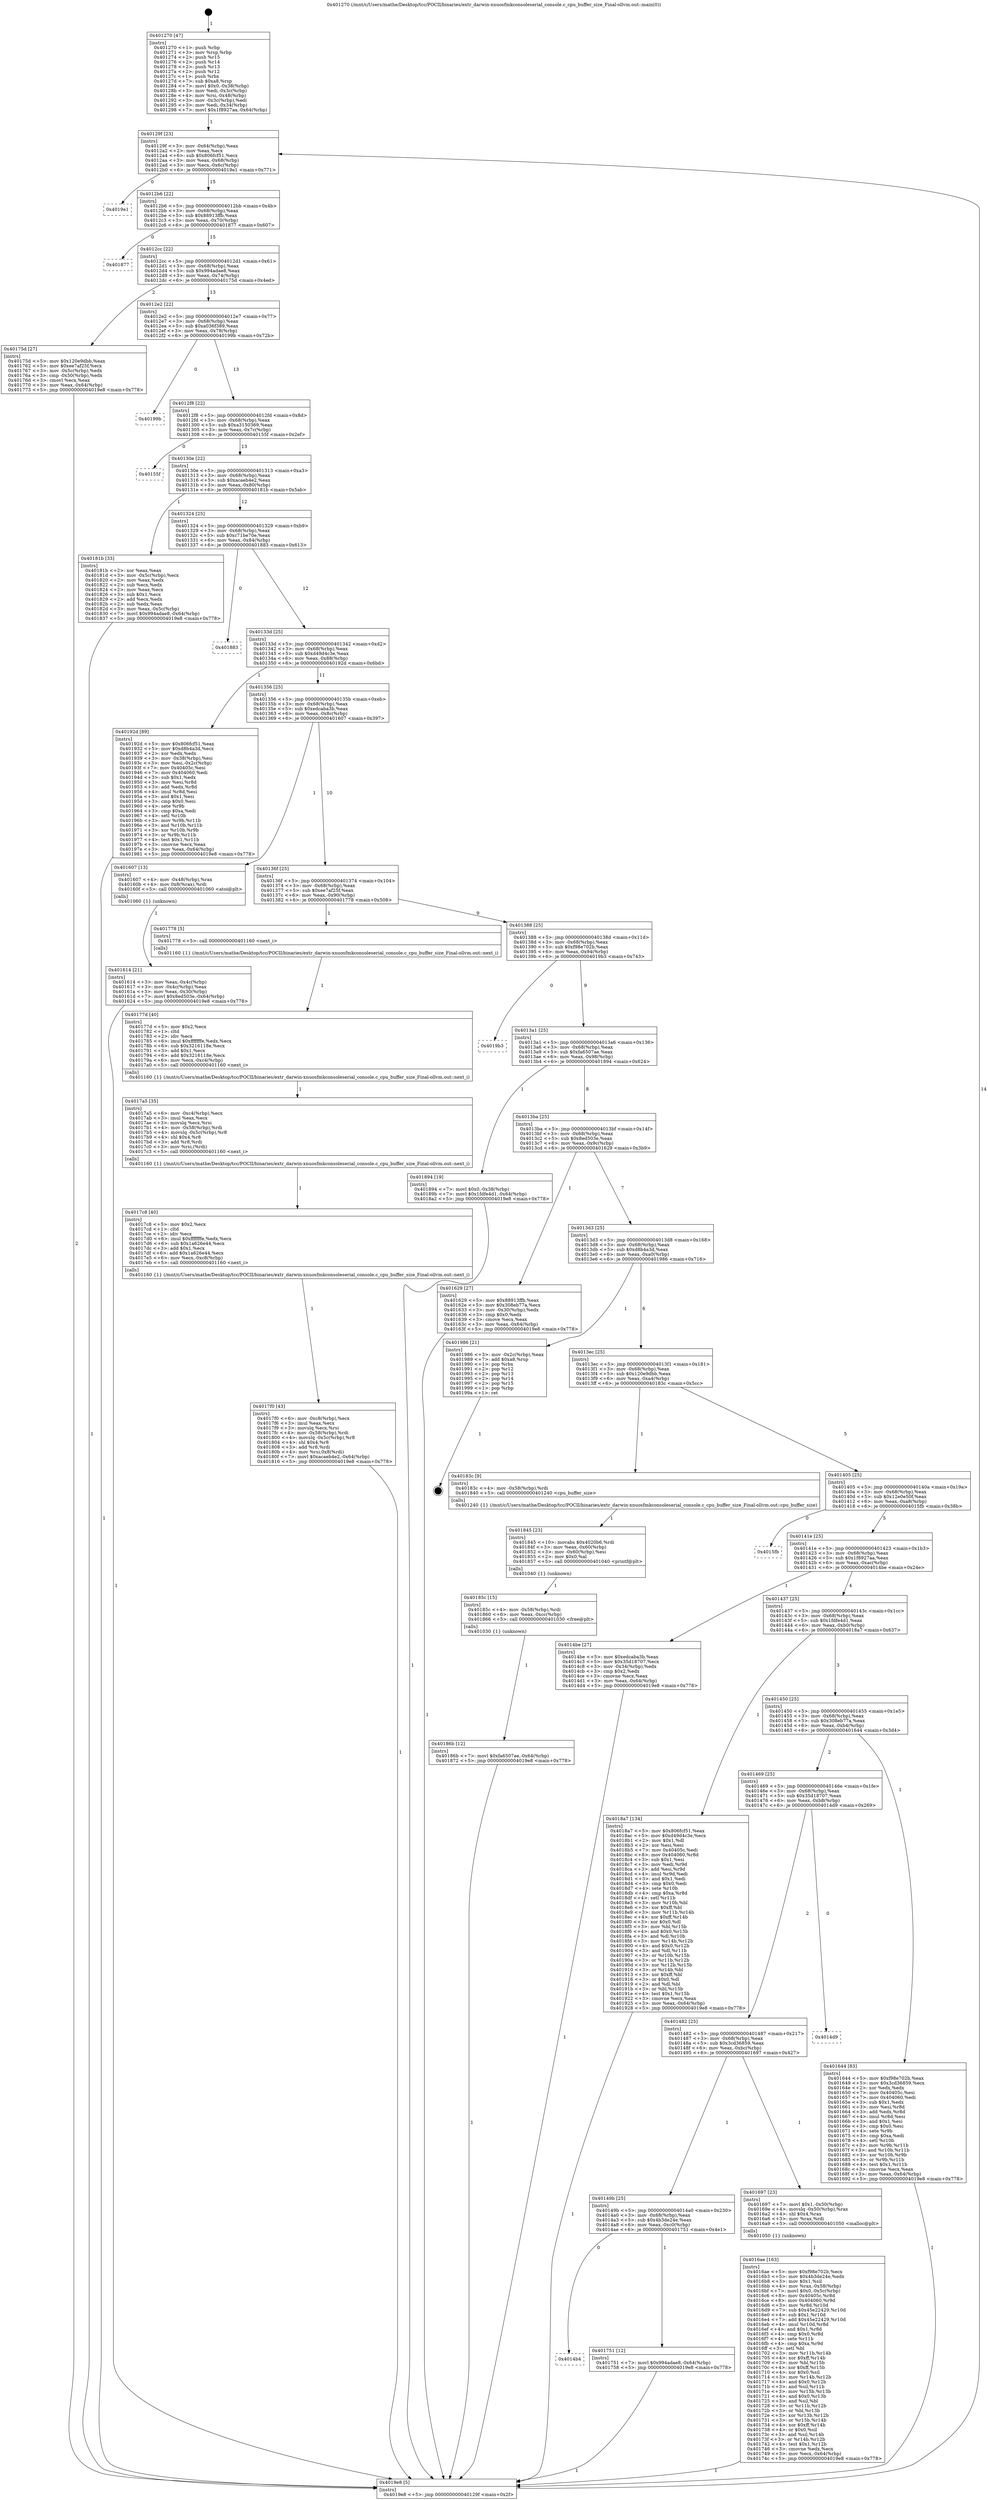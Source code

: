 digraph "0x401270" {
  label = "0x401270 (/mnt/c/Users/mathe/Desktop/tcc/POCII/binaries/extr_darwin-xnuosfmkconsoleserial_console.c_cpu_buffer_size_Final-ollvm.out::main(0))"
  labelloc = "t"
  node[shape=record]

  Entry [label="",width=0.3,height=0.3,shape=circle,fillcolor=black,style=filled]
  "0x40129f" [label="{
     0x40129f [23]\l
     | [instrs]\l
     &nbsp;&nbsp;0x40129f \<+3\>: mov -0x64(%rbp),%eax\l
     &nbsp;&nbsp;0x4012a2 \<+2\>: mov %eax,%ecx\l
     &nbsp;&nbsp;0x4012a4 \<+6\>: sub $0x806fcf51,%ecx\l
     &nbsp;&nbsp;0x4012aa \<+3\>: mov %eax,-0x68(%rbp)\l
     &nbsp;&nbsp;0x4012ad \<+3\>: mov %ecx,-0x6c(%rbp)\l
     &nbsp;&nbsp;0x4012b0 \<+6\>: je 00000000004019e1 \<main+0x771\>\l
  }"]
  "0x4019e1" [label="{
     0x4019e1\l
  }", style=dashed]
  "0x4012b6" [label="{
     0x4012b6 [22]\l
     | [instrs]\l
     &nbsp;&nbsp;0x4012b6 \<+5\>: jmp 00000000004012bb \<main+0x4b\>\l
     &nbsp;&nbsp;0x4012bb \<+3\>: mov -0x68(%rbp),%eax\l
     &nbsp;&nbsp;0x4012be \<+5\>: sub $0x88913ffb,%eax\l
     &nbsp;&nbsp;0x4012c3 \<+3\>: mov %eax,-0x70(%rbp)\l
     &nbsp;&nbsp;0x4012c6 \<+6\>: je 0000000000401877 \<main+0x607\>\l
  }"]
  Exit [label="",width=0.3,height=0.3,shape=circle,fillcolor=black,style=filled,peripheries=2]
  "0x401877" [label="{
     0x401877\l
  }", style=dashed]
  "0x4012cc" [label="{
     0x4012cc [22]\l
     | [instrs]\l
     &nbsp;&nbsp;0x4012cc \<+5\>: jmp 00000000004012d1 \<main+0x61\>\l
     &nbsp;&nbsp;0x4012d1 \<+3\>: mov -0x68(%rbp),%eax\l
     &nbsp;&nbsp;0x4012d4 \<+5\>: sub $0x994adae8,%eax\l
     &nbsp;&nbsp;0x4012d9 \<+3\>: mov %eax,-0x74(%rbp)\l
     &nbsp;&nbsp;0x4012dc \<+6\>: je 000000000040175d \<main+0x4ed\>\l
  }"]
  "0x40186b" [label="{
     0x40186b [12]\l
     | [instrs]\l
     &nbsp;&nbsp;0x40186b \<+7\>: movl $0xfa6507ae,-0x64(%rbp)\l
     &nbsp;&nbsp;0x401872 \<+5\>: jmp 00000000004019e8 \<main+0x778\>\l
  }"]
  "0x40175d" [label="{
     0x40175d [27]\l
     | [instrs]\l
     &nbsp;&nbsp;0x40175d \<+5\>: mov $0x120e9dbb,%eax\l
     &nbsp;&nbsp;0x401762 \<+5\>: mov $0xee7af25f,%ecx\l
     &nbsp;&nbsp;0x401767 \<+3\>: mov -0x5c(%rbp),%edx\l
     &nbsp;&nbsp;0x40176a \<+3\>: cmp -0x50(%rbp),%edx\l
     &nbsp;&nbsp;0x40176d \<+3\>: cmovl %ecx,%eax\l
     &nbsp;&nbsp;0x401770 \<+3\>: mov %eax,-0x64(%rbp)\l
     &nbsp;&nbsp;0x401773 \<+5\>: jmp 00000000004019e8 \<main+0x778\>\l
  }"]
  "0x4012e2" [label="{
     0x4012e2 [22]\l
     | [instrs]\l
     &nbsp;&nbsp;0x4012e2 \<+5\>: jmp 00000000004012e7 \<main+0x77\>\l
     &nbsp;&nbsp;0x4012e7 \<+3\>: mov -0x68(%rbp),%eax\l
     &nbsp;&nbsp;0x4012ea \<+5\>: sub $0xa036f389,%eax\l
     &nbsp;&nbsp;0x4012ef \<+3\>: mov %eax,-0x78(%rbp)\l
     &nbsp;&nbsp;0x4012f2 \<+6\>: je 000000000040199b \<main+0x72b\>\l
  }"]
  "0x40185c" [label="{
     0x40185c [15]\l
     | [instrs]\l
     &nbsp;&nbsp;0x40185c \<+4\>: mov -0x58(%rbp),%rdi\l
     &nbsp;&nbsp;0x401860 \<+6\>: mov %eax,-0xcc(%rbp)\l
     &nbsp;&nbsp;0x401866 \<+5\>: call 0000000000401030 \<free@plt\>\l
     | [calls]\l
     &nbsp;&nbsp;0x401030 \{1\} (unknown)\l
  }"]
  "0x40199b" [label="{
     0x40199b\l
  }", style=dashed]
  "0x4012f8" [label="{
     0x4012f8 [22]\l
     | [instrs]\l
     &nbsp;&nbsp;0x4012f8 \<+5\>: jmp 00000000004012fd \<main+0x8d\>\l
     &nbsp;&nbsp;0x4012fd \<+3\>: mov -0x68(%rbp),%eax\l
     &nbsp;&nbsp;0x401300 \<+5\>: sub $0xa3150369,%eax\l
     &nbsp;&nbsp;0x401305 \<+3\>: mov %eax,-0x7c(%rbp)\l
     &nbsp;&nbsp;0x401308 \<+6\>: je 000000000040155f \<main+0x2ef\>\l
  }"]
  "0x401845" [label="{
     0x401845 [23]\l
     | [instrs]\l
     &nbsp;&nbsp;0x401845 \<+10\>: movabs $0x4020b6,%rdi\l
     &nbsp;&nbsp;0x40184f \<+3\>: mov %eax,-0x60(%rbp)\l
     &nbsp;&nbsp;0x401852 \<+3\>: mov -0x60(%rbp),%esi\l
     &nbsp;&nbsp;0x401855 \<+2\>: mov $0x0,%al\l
     &nbsp;&nbsp;0x401857 \<+5\>: call 0000000000401040 \<printf@plt\>\l
     | [calls]\l
     &nbsp;&nbsp;0x401040 \{1\} (unknown)\l
  }"]
  "0x40155f" [label="{
     0x40155f\l
  }", style=dashed]
  "0x40130e" [label="{
     0x40130e [22]\l
     | [instrs]\l
     &nbsp;&nbsp;0x40130e \<+5\>: jmp 0000000000401313 \<main+0xa3\>\l
     &nbsp;&nbsp;0x401313 \<+3\>: mov -0x68(%rbp),%eax\l
     &nbsp;&nbsp;0x401316 \<+5\>: sub $0xacaeb4e2,%eax\l
     &nbsp;&nbsp;0x40131b \<+3\>: mov %eax,-0x80(%rbp)\l
     &nbsp;&nbsp;0x40131e \<+6\>: je 000000000040181b \<main+0x5ab\>\l
  }"]
  "0x4017f0" [label="{
     0x4017f0 [43]\l
     | [instrs]\l
     &nbsp;&nbsp;0x4017f0 \<+6\>: mov -0xc8(%rbp),%ecx\l
     &nbsp;&nbsp;0x4017f6 \<+3\>: imul %eax,%ecx\l
     &nbsp;&nbsp;0x4017f9 \<+3\>: movslq %ecx,%rsi\l
     &nbsp;&nbsp;0x4017fc \<+4\>: mov -0x58(%rbp),%rdi\l
     &nbsp;&nbsp;0x401800 \<+4\>: movslq -0x5c(%rbp),%r8\l
     &nbsp;&nbsp;0x401804 \<+4\>: shl $0x4,%r8\l
     &nbsp;&nbsp;0x401808 \<+3\>: add %r8,%rdi\l
     &nbsp;&nbsp;0x40180b \<+4\>: mov %rsi,0x8(%rdi)\l
     &nbsp;&nbsp;0x40180f \<+7\>: movl $0xacaeb4e2,-0x64(%rbp)\l
     &nbsp;&nbsp;0x401816 \<+5\>: jmp 00000000004019e8 \<main+0x778\>\l
  }"]
  "0x40181b" [label="{
     0x40181b [33]\l
     | [instrs]\l
     &nbsp;&nbsp;0x40181b \<+2\>: xor %eax,%eax\l
     &nbsp;&nbsp;0x40181d \<+3\>: mov -0x5c(%rbp),%ecx\l
     &nbsp;&nbsp;0x401820 \<+2\>: mov %eax,%edx\l
     &nbsp;&nbsp;0x401822 \<+2\>: sub %ecx,%edx\l
     &nbsp;&nbsp;0x401824 \<+2\>: mov %eax,%ecx\l
     &nbsp;&nbsp;0x401826 \<+3\>: sub $0x1,%ecx\l
     &nbsp;&nbsp;0x401829 \<+2\>: add %ecx,%edx\l
     &nbsp;&nbsp;0x40182b \<+2\>: sub %edx,%eax\l
     &nbsp;&nbsp;0x40182d \<+3\>: mov %eax,-0x5c(%rbp)\l
     &nbsp;&nbsp;0x401830 \<+7\>: movl $0x994adae8,-0x64(%rbp)\l
     &nbsp;&nbsp;0x401837 \<+5\>: jmp 00000000004019e8 \<main+0x778\>\l
  }"]
  "0x401324" [label="{
     0x401324 [25]\l
     | [instrs]\l
     &nbsp;&nbsp;0x401324 \<+5\>: jmp 0000000000401329 \<main+0xb9\>\l
     &nbsp;&nbsp;0x401329 \<+3\>: mov -0x68(%rbp),%eax\l
     &nbsp;&nbsp;0x40132c \<+5\>: sub $0xc71be70e,%eax\l
     &nbsp;&nbsp;0x401331 \<+6\>: mov %eax,-0x84(%rbp)\l
     &nbsp;&nbsp;0x401337 \<+6\>: je 0000000000401883 \<main+0x613\>\l
  }"]
  "0x4017c8" [label="{
     0x4017c8 [40]\l
     | [instrs]\l
     &nbsp;&nbsp;0x4017c8 \<+5\>: mov $0x2,%ecx\l
     &nbsp;&nbsp;0x4017cd \<+1\>: cltd\l
     &nbsp;&nbsp;0x4017ce \<+2\>: idiv %ecx\l
     &nbsp;&nbsp;0x4017d0 \<+6\>: imul $0xfffffffe,%edx,%ecx\l
     &nbsp;&nbsp;0x4017d6 \<+6\>: sub $0x1a626e44,%ecx\l
     &nbsp;&nbsp;0x4017dc \<+3\>: add $0x1,%ecx\l
     &nbsp;&nbsp;0x4017df \<+6\>: add $0x1a626e44,%ecx\l
     &nbsp;&nbsp;0x4017e5 \<+6\>: mov %ecx,-0xc8(%rbp)\l
     &nbsp;&nbsp;0x4017eb \<+5\>: call 0000000000401160 \<next_i\>\l
     | [calls]\l
     &nbsp;&nbsp;0x401160 \{1\} (/mnt/c/Users/mathe/Desktop/tcc/POCII/binaries/extr_darwin-xnuosfmkconsoleserial_console.c_cpu_buffer_size_Final-ollvm.out::next_i)\l
  }"]
  "0x401883" [label="{
     0x401883\l
  }", style=dashed]
  "0x40133d" [label="{
     0x40133d [25]\l
     | [instrs]\l
     &nbsp;&nbsp;0x40133d \<+5\>: jmp 0000000000401342 \<main+0xd2\>\l
     &nbsp;&nbsp;0x401342 \<+3\>: mov -0x68(%rbp),%eax\l
     &nbsp;&nbsp;0x401345 \<+5\>: sub $0xd49d4c3e,%eax\l
     &nbsp;&nbsp;0x40134a \<+6\>: mov %eax,-0x88(%rbp)\l
     &nbsp;&nbsp;0x401350 \<+6\>: je 000000000040192d \<main+0x6bd\>\l
  }"]
  "0x4017a5" [label="{
     0x4017a5 [35]\l
     | [instrs]\l
     &nbsp;&nbsp;0x4017a5 \<+6\>: mov -0xc4(%rbp),%ecx\l
     &nbsp;&nbsp;0x4017ab \<+3\>: imul %eax,%ecx\l
     &nbsp;&nbsp;0x4017ae \<+3\>: movslq %ecx,%rsi\l
     &nbsp;&nbsp;0x4017b1 \<+4\>: mov -0x58(%rbp),%rdi\l
     &nbsp;&nbsp;0x4017b5 \<+4\>: movslq -0x5c(%rbp),%r8\l
     &nbsp;&nbsp;0x4017b9 \<+4\>: shl $0x4,%r8\l
     &nbsp;&nbsp;0x4017bd \<+3\>: add %r8,%rdi\l
     &nbsp;&nbsp;0x4017c0 \<+3\>: mov %rsi,(%rdi)\l
     &nbsp;&nbsp;0x4017c3 \<+5\>: call 0000000000401160 \<next_i\>\l
     | [calls]\l
     &nbsp;&nbsp;0x401160 \{1\} (/mnt/c/Users/mathe/Desktop/tcc/POCII/binaries/extr_darwin-xnuosfmkconsoleserial_console.c_cpu_buffer_size_Final-ollvm.out::next_i)\l
  }"]
  "0x40192d" [label="{
     0x40192d [89]\l
     | [instrs]\l
     &nbsp;&nbsp;0x40192d \<+5\>: mov $0x806fcf51,%eax\l
     &nbsp;&nbsp;0x401932 \<+5\>: mov $0xd8b4a3d,%ecx\l
     &nbsp;&nbsp;0x401937 \<+2\>: xor %edx,%edx\l
     &nbsp;&nbsp;0x401939 \<+3\>: mov -0x38(%rbp),%esi\l
     &nbsp;&nbsp;0x40193c \<+3\>: mov %esi,-0x2c(%rbp)\l
     &nbsp;&nbsp;0x40193f \<+7\>: mov 0x40405c,%esi\l
     &nbsp;&nbsp;0x401946 \<+7\>: mov 0x404060,%edi\l
     &nbsp;&nbsp;0x40194d \<+3\>: sub $0x1,%edx\l
     &nbsp;&nbsp;0x401950 \<+3\>: mov %esi,%r8d\l
     &nbsp;&nbsp;0x401953 \<+3\>: add %edx,%r8d\l
     &nbsp;&nbsp;0x401956 \<+4\>: imul %r8d,%esi\l
     &nbsp;&nbsp;0x40195a \<+3\>: and $0x1,%esi\l
     &nbsp;&nbsp;0x40195d \<+3\>: cmp $0x0,%esi\l
     &nbsp;&nbsp;0x401960 \<+4\>: sete %r9b\l
     &nbsp;&nbsp;0x401964 \<+3\>: cmp $0xa,%edi\l
     &nbsp;&nbsp;0x401967 \<+4\>: setl %r10b\l
     &nbsp;&nbsp;0x40196b \<+3\>: mov %r9b,%r11b\l
     &nbsp;&nbsp;0x40196e \<+3\>: and %r10b,%r11b\l
     &nbsp;&nbsp;0x401971 \<+3\>: xor %r10b,%r9b\l
     &nbsp;&nbsp;0x401974 \<+3\>: or %r9b,%r11b\l
     &nbsp;&nbsp;0x401977 \<+4\>: test $0x1,%r11b\l
     &nbsp;&nbsp;0x40197b \<+3\>: cmovne %ecx,%eax\l
     &nbsp;&nbsp;0x40197e \<+3\>: mov %eax,-0x64(%rbp)\l
     &nbsp;&nbsp;0x401981 \<+5\>: jmp 00000000004019e8 \<main+0x778\>\l
  }"]
  "0x401356" [label="{
     0x401356 [25]\l
     | [instrs]\l
     &nbsp;&nbsp;0x401356 \<+5\>: jmp 000000000040135b \<main+0xeb\>\l
     &nbsp;&nbsp;0x40135b \<+3\>: mov -0x68(%rbp),%eax\l
     &nbsp;&nbsp;0x40135e \<+5\>: sub $0xedcaba3b,%eax\l
     &nbsp;&nbsp;0x401363 \<+6\>: mov %eax,-0x8c(%rbp)\l
     &nbsp;&nbsp;0x401369 \<+6\>: je 0000000000401607 \<main+0x397\>\l
  }"]
  "0x40177d" [label="{
     0x40177d [40]\l
     | [instrs]\l
     &nbsp;&nbsp;0x40177d \<+5\>: mov $0x2,%ecx\l
     &nbsp;&nbsp;0x401782 \<+1\>: cltd\l
     &nbsp;&nbsp;0x401783 \<+2\>: idiv %ecx\l
     &nbsp;&nbsp;0x401785 \<+6\>: imul $0xfffffffe,%edx,%ecx\l
     &nbsp;&nbsp;0x40178b \<+6\>: sub $0x3216118e,%ecx\l
     &nbsp;&nbsp;0x401791 \<+3\>: add $0x1,%ecx\l
     &nbsp;&nbsp;0x401794 \<+6\>: add $0x3216118e,%ecx\l
     &nbsp;&nbsp;0x40179a \<+6\>: mov %ecx,-0xc4(%rbp)\l
     &nbsp;&nbsp;0x4017a0 \<+5\>: call 0000000000401160 \<next_i\>\l
     | [calls]\l
     &nbsp;&nbsp;0x401160 \{1\} (/mnt/c/Users/mathe/Desktop/tcc/POCII/binaries/extr_darwin-xnuosfmkconsoleserial_console.c_cpu_buffer_size_Final-ollvm.out::next_i)\l
  }"]
  "0x401607" [label="{
     0x401607 [13]\l
     | [instrs]\l
     &nbsp;&nbsp;0x401607 \<+4\>: mov -0x48(%rbp),%rax\l
     &nbsp;&nbsp;0x40160b \<+4\>: mov 0x8(%rax),%rdi\l
     &nbsp;&nbsp;0x40160f \<+5\>: call 0000000000401060 \<atoi@plt\>\l
     | [calls]\l
     &nbsp;&nbsp;0x401060 \{1\} (unknown)\l
  }"]
  "0x40136f" [label="{
     0x40136f [25]\l
     | [instrs]\l
     &nbsp;&nbsp;0x40136f \<+5\>: jmp 0000000000401374 \<main+0x104\>\l
     &nbsp;&nbsp;0x401374 \<+3\>: mov -0x68(%rbp),%eax\l
     &nbsp;&nbsp;0x401377 \<+5\>: sub $0xee7af25f,%eax\l
     &nbsp;&nbsp;0x40137c \<+6\>: mov %eax,-0x90(%rbp)\l
     &nbsp;&nbsp;0x401382 \<+6\>: je 0000000000401778 \<main+0x508\>\l
  }"]
  "0x4014b4" [label="{
     0x4014b4\l
  }", style=dashed]
  "0x401778" [label="{
     0x401778 [5]\l
     | [instrs]\l
     &nbsp;&nbsp;0x401778 \<+5\>: call 0000000000401160 \<next_i\>\l
     | [calls]\l
     &nbsp;&nbsp;0x401160 \{1\} (/mnt/c/Users/mathe/Desktop/tcc/POCII/binaries/extr_darwin-xnuosfmkconsoleserial_console.c_cpu_buffer_size_Final-ollvm.out::next_i)\l
  }"]
  "0x401388" [label="{
     0x401388 [25]\l
     | [instrs]\l
     &nbsp;&nbsp;0x401388 \<+5\>: jmp 000000000040138d \<main+0x11d\>\l
     &nbsp;&nbsp;0x40138d \<+3\>: mov -0x68(%rbp),%eax\l
     &nbsp;&nbsp;0x401390 \<+5\>: sub $0xf98e702b,%eax\l
     &nbsp;&nbsp;0x401395 \<+6\>: mov %eax,-0x94(%rbp)\l
     &nbsp;&nbsp;0x40139b \<+6\>: je 00000000004019b3 \<main+0x743\>\l
  }"]
  "0x401751" [label="{
     0x401751 [12]\l
     | [instrs]\l
     &nbsp;&nbsp;0x401751 \<+7\>: movl $0x994adae8,-0x64(%rbp)\l
     &nbsp;&nbsp;0x401758 \<+5\>: jmp 00000000004019e8 \<main+0x778\>\l
  }"]
  "0x4019b3" [label="{
     0x4019b3\l
  }", style=dashed]
  "0x4013a1" [label="{
     0x4013a1 [25]\l
     | [instrs]\l
     &nbsp;&nbsp;0x4013a1 \<+5\>: jmp 00000000004013a6 \<main+0x136\>\l
     &nbsp;&nbsp;0x4013a6 \<+3\>: mov -0x68(%rbp),%eax\l
     &nbsp;&nbsp;0x4013a9 \<+5\>: sub $0xfa6507ae,%eax\l
     &nbsp;&nbsp;0x4013ae \<+6\>: mov %eax,-0x98(%rbp)\l
     &nbsp;&nbsp;0x4013b4 \<+6\>: je 0000000000401894 \<main+0x624\>\l
  }"]
  "0x4016ae" [label="{
     0x4016ae [163]\l
     | [instrs]\l
     &nbsp;&nbsp;0x4016ae \<+5\>: mov $0xf98e702b,%ecx\l
     &nbsp;&nbsp;0x4016b3 \<+5\>: mov $0x4b3de24e,%edx\l
     &nbsp;&nbsp;0x4016b8 \<+3\>: mov $0x1,%sil\l
     &nbsp;&nbsp;0x4016bb \<+4\>: mov %rax,-0x58(%rbp)\l
     &nbsp;&nbsp;0x4016bf \<+7\>: movl $0x0,-0x5c(%rbp)\l
     &nbsp;&nbsp;0x4016c6 \<+8\>: mov 0x40405c,%r8d\l
     &nbsp;&nbsp;0x4016ce \<+8\>: mov 0x404060,%r9d\l
     &nbsp;&nbsp;0x4016d6 \<+3\>: mov %r8d,%r10d\l
     &nbsp;&nbsp;0x4016d9 \<+7\>: sub $0x45e22429,%r10d\l
     &nbsp;&nbsp;0x4016e0 \<+4\>: sub $0x1,%r10d\l
     &nbsp;&nbsp;0x4016e4 \<+7\>: add $0x45e22429,%r10d\l
     &nbsp;&nbsp;0x4016eb \<+4\>: imul %r10d,%r8d\l
     &nbsp;&nbsp;0x4016ef \<+4\>: and $0x1,%r8d\l
     &nbsp;&nbsp;0x4016f3 \<+4\>: cmp $0x0,%r8d\l
     &nbsp;&nbsp;0x4016f7 \<+4\>: sete %r11b\l
     &nbsp;&nbsp;0x4016fb \<+4\>: cmp $0xa,%r9d\l
     &nbsp;&nbsp;0x4016ff \<+3\>: setl %bl\l
     &nbsp;&nbsp;0x401702 \<+3\>: mov %r11b,%r14b\l
     &nbsp;&nbsp;0x401705 \<+4\>: xor $0xff,%r14b\l
     &nbsp;&nbsp;0x401709 \<+3\>: mov %bl,%r15b\l
     &nbsp;&nbsp;0x40170c \<+4\>: xor $0xff,%r15b\l
     &nbsp;&nbsp;0x401710 \<+4\>: xor $0x0,%sil\l
     &nbsp;&nbsp;0x401714 \<+3\>: mov %r14b,%r12b\l
     &nbsp;&nbsp;0x401717 \<+4\>: and $0x0,%r12b\l
     &nbsp;&nbsp;0x40171b \<+3\>: and %sil,%r11b\l
     &nbsp;&nbsp;0x40171e \<+3\>: mov %r15b,%r13b\l
     &nbsp;&nbsp;0x401721 \<+4\>: and $0x0,%r13b\l
     &nbsp;&nbsp;0x401725 \<+3\>: and %sil,%bl\l
     &nbsp;&nbsp;0x401728 \<+3\>: or %r11b,%r12b\l
     &nbsp;&nbsp;0x40172b \<+3\>: or %bl,%r13b\l
     &nbsp;&nbsp;0x40172e \<+3\>: xor %r13b,%r12b\l
     &nbsp;&nbsp;0x401731 \<+3\>: or %r15b,%r14b\l
     &nbsp;&nbsp;0x401734 \<+4\>: xor $0xff,%r14b\l
     &nbsp;&nbsp;0x401738 \<+4\>: or $0x0,%sil\l
     &nbsp;&nbsp;0x40173c \<+3\>: and %sil,%r14b\l
     &nbsp;&nbsp;0x40173f \<+3\>: or %r14b,%r12b\l
     &nbsp;&nbsp;0x401742 \<+4\>: test $0x1,%r12b\l
     &nbsp;&nbsp;0x401746 \<+3\>: cmovne %edx,%ecx\l
     &nbsp;&nbsp;0x401749 \<+3\>: mov %ecx,-0x64(%rbp)\l
     &nbsp;&nbsp;0x40174c \<+5\>: jmp 00000000004019e8 \<main+0x778\>\l
  }"]
  "0x401894" [label="{
     0x401894 [19]\l
     | [instrs]\l
     &nbsp;&nbsp;0x401894 \<+7\>: movl $0x0,-0x38(%rbp)\l
     &nbsp;&nbsp;0x40189b \<+7\>: movl $0x1fdfe4d1,-0x64(%rbp)\l
     &nbsp;&nbsp;0x4018a2 \<+5\>: jmp 00000000004019e8 \<main+0x778\>\l
  }"]
  "0x4013ba" [label="{
     0x4013ba [25]\l
     | [instrs]\l
     &nbsp;&nbsp;0x4013ba \<+5\>: jmp 00000000004013bf \<main+0x14f\>\l
     &nbsp;&nbsp;0x4013bf \<+3\>: mov -0x68(%rbp),%eax\l
     &nbsp;&nbsp;0x4013c2 \<+5\>: sub $0x8ed503e,%eax\l
     &nbsp;&nbsp;0x4013c7 \<+6\>: mov %eax,-0x9c(%rbp)\l
     &nbsp;&nbsp;0x4013cd \<+6\>: je 0000000000401629 \<main+0x3b9\>\l
  }"]
  "0x40149b" [label="{
     0x40149b [25]\l
     | [instrs]\l
     &nbsp;&nbsp;0x40149b \<+5\>: jmp 00000000004014a0 \<main+0x230\>\l
     &nbsp;&nbsp;0x4014a0 \<+3\>: mov -0x68(%rbp),%eax\l
     &nbsp;&nbsp;0x4014a3 \<+5\>: sub $0x4b3de24e,%eax\l
     &nbsp;&nbsp;0x4014a8 \<+6\>: mov %eax,-0xc0(%rbp)\l
     &nbsp;&nbsp;0x4014ae \<+6\>: je 0000000000401751 \<main+0x4e1\>\l
  }"]
  "0x401629" [label="{
     0x401629 [27]\l
     | [instrs]\l
     &nbsp;&nbsp;0x401629 \<+5\>: mov $0x88913ffb,%eax\l
     &nbsp;&nbsp;0x40162e \<+5\>: mov $0x308eb77a,%ecx\l
     &nbsp;&nbsp;0x401633 \<+3\>: mov -0x30(%rbp),%edx\l
     &nbsp;&nbsp;0x401636 \<+3\>: cmp $0x0,%edx\l
     &nbsp;&nbsp;0x401639 \<+3\>: cmove %ecx,%eax\l
     &nbsp;&nbsp;0x40163c \<+3\>: mov %eax,-0x64(%rbp)\l
     &nbsp;&nbsp;0x40163f \<+5\>: jmp 00000000004019e8 \<main+0x778\>\l
  }"]
  "0x4013d3" [label="{
     0x4013d3 [25]\l
     | [instrs]\l
     &nbsp;&nbsp;0x4013d3 \<+5\>: jmp 00000000004013d8 \<main+0x168\>\l
     &nbsp;&nbsp;0x4013d8 \<+3\>: mov -0x68(%rbp),%eax\l
     &nbsp;&nbsp;0x4013db \<+5\>: sub $0xd8b4a3d,%eax\l
     &nbsp;&nbsp;0x4013e0 \<+6\>: mov %eax,-0xa0(%rbp)\l
     &nbsp;&nbsp;0x4013e6 \<+6\>: je 0000000000401986 \<main+0x716\>\l
  }"]
  "0x401697" [label="{
     0x401697 [23]\l
     | [instrs]\l
     &nbsp;&nbsp;0x401697 \<+7\>: movl $0x1,-0x50(%rbp)\l
     &nbsp;&nbsp;0x40169e \<+4\>: movslq -0x50(%rbp),%rax\l
     &nbsp;&nbsp;0x4016a2 \<+4\>: shl $0x4,%rax\l
     &nbsp;&nbsp;0x4016a6 \<+3\>: mov %rax,%rdi\l
     &nbsp;&nbsp;0x4016a9 \<+5\>: call 0000000000401050 \<malloc@plt\>\l
     | [calls]\l
     &nbsp;&nbsp;0x401050 \{1\} (unknown)\l
  }"]
  "0x401986" [label="{
     0x401986 [21]\l
     | [instrs]\l
     &nbsp;&nbsp;0x401986 \<+3\>: mov -0x2c(%rbp),%eax\l
     &nbsp;&nbsp;0x401989 \<+7\>: add $0xa8,%rsp\l
     &nbsp;&nbsp;0x401990 \<+1\>: pop %rbx\l
     &nbsp;&nbsp;0x401991 \<+2\>: pop %r12\l
     &nbsp;&nbsp;0x401993 \<+2\>: pop %r13\l
     &nbsp;&nbsp;0x401995 \<+2\>: pop %r14\l
     &nbsp;&nbsp;0x401997 \<+2\>: pop %r15\l
     &nbsp;&nbsp;0x401999 \<+1\>: pop %rbp\l
     &nbsp;&nbsp;0x40199a \<+1\>: ret\l
  }"]
  "0x4013ec" [label="{
     0x4013ec [25]\l
     | [instrs]\l
     &nbsp;&nbsp;0x4013ec \<+5\>: jmp 00000000004013f1 \<main+0x181\>\l
     &nbsp;&nbsp;0x4013f1 \<+3\>: mov -0x68(%rbp),%eax\l
     &nbsp;&nbsp;0x4013f4 \<+5\>: sub $0x120e9dbb,%eax\l
     &nbsp;&nbsp;0x4013f9 \<+6\>: mov %eax,-0xa4(%rbp)\l
     &nbsp;&nbsp;0x4013ff \<+6\>: je 000000000040183c \<main+0x5cc\>\l
  }"]
  "0x401482" [label="{
     0x401482 [25]\l
     | [instrs]\l
     &nbsp;&nbsp;0x401482 \<+5\>: jmp 0000000000401487 \<main+0x217\>\l
     &nbsp;&nbsp;0x401487 \<+3\>: mov -0x68(%rbp),%eax\l
     &nbsp;&nbsp;0x40148a \<+5\>: sub $0x3cd36859,%eax\l
     &nbsp;&nbsp;0x40148f \<+6\>: mov %eax,-0xbc(%rbp)\l
     &nbsp;&nbsp;0x401495 \<+6\>: je 0000000000401697 \<main+0x427\>\l
  }"]
  "0x40183c" [label="{
     0x40183c [9]\l
     | [instrs]\l
     &nbsp;&nbsp;0x40183c \<+4\>: mov -0x58(%rbp),%rdi\l
     &nbsp;&nbsp;0x401840 \<+5\>: call 0000000000401240 \<cpu_buffer_size\>\l
     | [calls]\l
     &nbsp;&nbsp;0x401240 \{1\} (/mnt/c/Users/mathe/Desktop/tcc/POCII/binaries/extr_darwin-xnuosfmkconsoleserial_console.c_cpu_buffer_size_Final-ollvm.out::cpu_buffer_size)\l
  }"]
  "0x401405" [label="{
     0x401405 [25]\l
     | [instrs]\l
     &nbsp;&nbsp;0x401405 \<+5\>: jmp 000000000040140a \<main+0x19a\>\l
     &nbsp;&nbsp;0x40140a \<+3\>: mov -0x68(%rbp),%eax\l
     &nbsp;&nbsp;0x40140d \<+5\>: sub $0x12e0e50f,%eax\l
     &nbsp;&nbsp;0x401412 \<+6\>: mov %eax,-0xa8(%rbp)\l
     &nbsp;&nbsp;0x401418 \<+6\>: je 00000000004015fb \<main+0x38b\>\l
  }"]
  "0x4014d9" [label="{
     0x4014d9\l
  }", style=dashed]
  "0x4015fb" [label="{
     0x4015fb\l
  }", style=dashed]
  "0x40141e" [label="{
     0x40141e [25]\l
     | [instrs]\l
     &nbsp;&nbsp;0x40141e \<+5\>: jmp 0000000000401423 \<main+0x1b3\>\l
     &nbsp;&nbsp;0x401423 \<+3\>: mov -0x68(%rbp),%eax\l
     &nbsp;&nbsp;0x401426 \<+5\>: sub $0x1f8927aa,%eax\l
     &nbsp;&nbsp;0x40142b \<+6\>: mov %eax,-0xac(%rbp)\l
     &nbsp;&nbsp;0x401431 \<+6\>: je 00000000004014be \<main+0x24e\>\l
  }"]
  "0x401469" [label="{
     0x401469 [25]\l
     | [instrs]\l
     &nbsp;&nbsp;0x401469 \<+5\>: jmp 000000000040146e \<main+0x1fe\>\l
     &nbsp;&nbsp;0x40146e \<+3\>: mov -0x68(%rbp),%eax\l
     &nbsp;&nbsp;0x401471 \<+5\>: sub $0x35d18707,%eax\l
     &nbsp;&nbsp;0x401476 \<+6\>: mov %eax,-0xb8(%rbp)\l
     &nbsp;&nbsp;0x40147c \<+6\>: je 00000000004014d9 \<main+0x269\>\l
  }"]
  "0x4014be" [label="{
     0x4014be [27]\l
     | [instrs]\l
     &nbsp;&nbsp;0x4014be \<+5\>: mov $0xedcaba3b,%eax\l
     &nbsp;&nbsp;0x4014c3 \<+5\>: mov $0x35d18707,%ecx\l
     &nbsp;&nbsp;0x4014c8 \<+3\>: mov -0x34(%rbp),%edx\l
     &nbsp;&nbsp;0x4014cb \<+3\>: cmp $0x2,%edx\l
     &nbsp;&nbsp;0x4014ce \<+3\>: cmovne %ecx,%eax\l
     &nbsp;&nbsp;0x4014d1 \<+3\>: mov %eax,-0x64(%rbp)\l
     &nbsp;&nbsp;0x4014d4 \<+5\>: jmp 00000000004019e8 \<main+0x778\>\l
  }"]
  "0x401437" [label="{
     0x401437 [25]\l
     | [instrs]\l
     &nbsp;&nbsp;0x401437 \<+5\>: jmp 000000000040143c \<main+0x1cc\>\l
     &nbsp;&nbsp;0x40143c \<+3\>: mov -0x68(%rbp),%eax\l
     &nbsp;&nbsp;0x40143f \<+5\>: sub $0x1fdfe4d1,%eax\l
     &nbsp;&nbsp;0x401444 \<+6\>: mov %eax,-0xb0(%rbp)\l
     &nbsp;&nbsp;0x40144a \<+6\>: je 00000000004018a7 \<main+0x637\>\l
  }"]
  "0x4019e8" [label="{
     0x4019e8 [5]\l
     | [instrs]\l
     &nbsp;&nbsp;0x4019e8 \<+5\>: jmp 000000000040129f \<main+0x2f\>\l
  }"]
  "0x401270" [label="{
     0x401270 [47]\l
     | [instrs]\l
     &nbsp;&nbsp;0x401270 \<+1\>: push %rbp\l
     &nbsp;&nbsp;0x401271 \<+3\>: mov %rsp,%rbp\l
     &nbsp;&nbsp;0x401274 \<+2\>: push %r15\l
     &nbsp;&nbsp;0x401276 \<+2\>: push %r14\l
     &nbsp;&nbsp;0x401278 \<+2\>: push %r13\l
     &nbsp;&nbsp;0x40127a \<+2\>: push %r12\l
     &nbsp;&nbsp;0x40127c \<+1\>: push %rbx\l
     &nbsp;&nbsp;0x40127d \<+7\>: sub $0xa8,%rsp\l
     &nbsp;&nbsp;0x401284 \<+7\>: movl $0x0,-0x38(%rbp)\l
     &nbsp;&nbsp;0x40128b \<+3\>: mov %edi,-0x3c(%rbp)\l
     &nbsp;&nbsp;0x40128e \<+4\>: mov %rsi,-0x48(%rbp)\l
     &nbsp;&nbsp;0x401292 \<+3\>: mov -0x3c(%rbp),%edi\l
     &nbsp;&nbsp;0x401295 \<+3\>: mov %edi,-0x34(%rbp)\l
     &nbsp;&nbsp;0x401298 \<+7\>: movl $0x1f8927aa,-0x64(%rbp)\l
  }"]
  "0x401614" [label="{
     0x401614 [21]\l
     | [instrs]\l
     &nbsp;&nbsp;0x401614 \<+3\>: mov %eax,-0x4c(%rbp)\l
     &nbsp;&nbsp;0x401617 \<+3\>: mov -0x4c(%rbp),%eax\l
     &nbsp;&nbsp;0x40161a \<+3\>: mov %eax,-0x30(%rbp)\l
     &nbsp;&nbsp;0x40161d \<+7\>: movl $0x8ed503e,-0x64(%rbp)\l
     &nbsp;&nbsp;0x401624 \<+5\>: jmp 00000000004019e8 \<main+0x778\>\l
  }"]
  "0x401644" [label="{
     0x401644 [83]\l
     | [instrs]\l
     &nbsp;&nbsp;0x401644 \<+5\>: mov $0xf98e702b,%eax\l
     &nbsp;&nbsp;0x401649 \<+5\>: mov $0x3cd36859,%ecx\l
     &nbsp;&nbsp;0x40164e \<+2\>: xor %edx,%edx\l
     &nbsp;&nbsp;0x401650 \<+7\>: mov 0x40405c,%esi\l
     &nbsp;&nbsp;0x401657 \<+7\>: mov 0x404060,%edi\l
     &nbsp;&nbsp;0x40165e \<+3\>: sub $0x1,%edx\l
     &nbsp;&nbsp;0x401661 \<+3\>: mov %esi,%r8d\l
     &nbsp;&nbsp;0x401664 \<+3\>: add %edx,%r8d\l
     &nbsp;&nbsp;0x401667 \<+4\>: imul %r8d,%esi\l
     &nbsp;&nbsp;0x40166b \<+3\>: and $0x1,%esi\l
     &nbsp;&nbsp;0x40166e \<+3\>: cmp $0x0,%esi\l
     &nbsp;&nbsp;0x401671 \<+4\>: sete %r9b\l
     &nbsp;&nbsp;0x401675 \<+3\>: cmp $0xa,%edi\l
     &nbsp;&nbsp;0x401678 \<+4\>: setl %r10b\l
     &nbsp;&nbsp;0x40167c \<+3\>: mov %r9b,%r11b\l
     &nbsp;&nbsp;0x40167f \<+3\>: and %r10b,%r11b\l
     &nbsp;&nbsp;0x401682 \<+3\>: xor %r10b,%r9b\l
     &nbsp;&nbsp;0x401685 \<+3\>: or %r9b,%r11b\l
     &nbsp;&nbsp;0x401688 \<+4\>: test $0x1,%r11b\l
     &nbsp;&nbsp;0x40168c \<+3\>: cmovne %ecx,%eax\l
     &nbsp;&nbsp;0x40168f \<+3\>: mov %eax,-0x64(%rbp)\l
     &nbsp;&nbsp;0x401692 \<+5\>: jmp 00000000004019e8 \<main+0x778\>\l
  }"]
  "0x4018a7" [label="{
     0x4018a7 [134]\l
     | [instrs]\l
     &nbsp;&nbsp;0x4018a7 \<+5\>: mov $0x806fcf51,%eax\l
     &nbsp;&nbsp;0x4018ac \<+5\>: mov $0xd49d4c3e,%ecx\l
     &nbsp;&nbsp;0x4018b1 \<+2\>: mov $0x1,%dl\l
     &nbsp;&nbsp;0x4018b3 \<+2\>: xor %esi,%esi\l
     &nbsp;&nbsp;0x4018b5 \<+7\>: mov 0x40405c,%edi\l
     &nbsp;&nbsp;0x4018bc \<+8\>: mov 0x404060,%r8d\l
     &nbsp;&nbsp;0x4018c4 \<+3\>: sub $0x1,%esi\l
     &nbsp;&nbsp;0x4018c7 \<+3\>: mov %edi,%r9d\l
     &nbsp;&nbsp;0x4018ca \<+3\>: add %esi,%r9d\l
     &nbsp;&nbsp;0x4018cd \<+4\>: imul %r9d,%edi\l
     &nbsp;&nbsp;0x4018d1 \<+3\>: and $0x1,%edi\l
     &nbsp;&nbsp;0x4018d4 \<+3\>: cmp $0x0,%edi\l
     &nbsp;&nbsp;0x4018d7 \<+4\>: sete %r10b\l
     &nbsp;&nbsp;0x4018db \<+4\>: cmp $0xa,%r8d\l
     &nbsp;&nbsp;0x4018df \<+4\>: setl %r11b\l
     &nbsp;&nbsp;0x4018e3 \<+3\>: mov %r10b,%bl\l
     &nbsp;&nbsp;0x4018e6 \<+3\>: xor $0xff,%bl\l
     &nbsp;&nbsp;0x4018e9 \<+3\>: mov %r11b,%r14b\l
     &nbsp;&nbsp;0x4018ec \<+4\>: xor $0xff,%r14b\l
     &nbsp;&nbsp;0x4018f0 \<+3\>: xor $0x0,%dl\l
     &nbsp;&nbsp;0x4018f3 \<+3\>: mov %bl,%r15b\l
     &nbsp;&nbsp;0x4018f6 \<+4\>: and $0x0,%r15b\l
     &nbsp;&nbsp;0x4018fa \<+3\>: and %dl,%r10b\l
     &nbsp;&nbsp;0x4018fd \<+3\>: mov %r14b,%r12b\l
     &nbsp;&nbsp;0x401900 \<+4\>: and $0x0,%r12b\l
     &nbsp;&nbsp;0x401904 \<+3\>: and %dl,%r11b\l
     &nbsp;&nbsp;0x401907 \<+3\>: or %r10b,%r15b\l
     &nbsp;&nbsp;0x40190a \<+3\>: or %r11b,%r12b\l
     &nbsp;&nbsp;0x40190d \<+3\>: xor %r12b,%r15b\l
     &nbsp;&nbsp;0x401910 \<+3\>: or %r14b,%bl\l
     &nbsp;&nbsp;0x401913 \<+3\>: xor $0xff,%bl\l
     &nbsp;&nbsp;0x401916 \<+3\>: or $0x0,%dl\l
     &nbsp;&nbsp;0x401919 \<+2\>: and %dl,%bl\l
     &nbsp;&nbsp;0x40191b \<+3\>: or %bl,%r15b\l
     &nbsp;&nbsp;0x40191e \<+4\>: test $0x1,%r15b\l
     &nbsp;&nbsp;0x401922 \<+3\>: cmovne %ecx,%eax\l
     &nbsp;&nbsp;0x401925 \<+3\>: mov %eax,-0x64(%rbp)\l
     &nbsp;&nbsp;0x401928 \<+5\>: jmp 00000000004019e8 \<main+0x778\>\l
  }"]
  "0x401450" [label="{
     0x401450 [25]\l
     | [instrs]\l
     &nbsp;&nbsp;0x401450 \<+5\>: jmp 0000000000401455 \<main+0x1e5\>\l
     &nbsp;&nbsp;0x401455 \<+3\>: mov -0x68(%rbp),%eax\l
     &nbsp;&nbsp;0x401458 \<+5\>: sub $0x308eb77a,%eax\l
     &nbsp;&nbsp;0x40145d \<+6\>: mov %eax,-0xb4(%rbp)\l
     &nbsp;&nbsp;0x401463 \<+6\>: je 0000000000401644 \<main+0x3d4\>\l
  }"]
  Entry -> "0x401270" [label=" 1"]
  "0x40129f" -> "0x4019e1" [label=" 0"]
  "0x40129f" -> "0x4012b6" [label=" 15"]
  "0x401986" -> Exit [label=" 1"]
  "0x4012b6" -> "0x401877" [label=" 0"]
  "0x4012b6" -> "0x4012cc" [label=" 15"]
  "0x40192d" -> "0x4019e8" [label=" 1"]
  "0x4012cc" -> "0x40175d" [label=" 2"]
  "0x4012cc" -> "0x4012e2" [label=" 13"]
  "0x4018a7" -> "0x4019e8" [label=" 1"]
  "0x4012e2" -> "0x40199b" [label=" 0"]
  "0x4012e2" -> "0x4012f8" [label=" 13"]
  "0x401894" -> "0x4019e8" [label=" 1"]
  "0x4012f8" -> "0x40155f" [label=" 0"]
  "0x4012f8" -> "0x40130e" [label=" 13"]
  "0x40186b" -> "0x4019e8" [label=" 1"]
  "0x40130e" -> "0x40181b" [label=" 1"]
  "0x40130e" -> "0x401324" [label=" 12"]
  "0x40185c" -> "0x40186b" [label=" 1"]
  "0x401324" -> "0x401883" [label=" 0"]
  "0x401324" -> "0x40133d" [label=" 12"]
  "0x401845" -> "0x40185c" [label=" 1"]
  "0x40133d" -> "0x40192d" [label=" 1"]
  "0x40133d" -> "0x401356" [label=" 11"]
  "0x40183c" -> "0x401845" [label=" 1"]
  "0x401356" -> "0x401607" [label=" 1"]
  "0x401356" -> "0x40136f" [label=" 10"]
  "0x40181b" -> "0x4019e8" [label=" 1"]
  "0x40136f" -> "0x401778" [label=" 1"]
  "0x40136f" -> "0x401388" [label=" 9"]
  "0x4017f0" -> "0x4019e8" [label=" 1"]
  "0x401388" -> "0x4019b3" [label=" 0"]
  "0x401388" -> "0x4013a1" [label=" 9"]
  "0x4017c8" -> "0x4017f0" [label=" 1"]
  "0x4013a1" -> "0x401894" [label=" 1"]
  "0x4013a1" -> "0x4013ba" [label=" 8"]
  "0x40177d" -> "0x4017a5" [label=" 1"]
  "0x4013ba" -> "0x401629" [label=" 1"]
  "0x4013ba" -> "0x4013d3" [label=" 7"]
  "0x401778" -> "0x40177d" [label=" 1"]
  "0x4013d3" -> "0x401986" [label=" 1"]
  "0x4013d3" -> "0x4013ec" [label=" 6"]
  "0x40175d" -> "0x4019e8" [label=" 2"]
  "0x4013ec" -> "0x40183c" [label=" 1"]
  "0x4013ec" -> "0x401405" [label=" 5"]
  "0x40149b" -> "0x4014b4" [label=" 0"]
  "0x401405" -> "0x4015fb" [label=" 0"]
  "0x401405" -> "0x40141e" [label=" 5"]
  "0x40149b" -> "0x401751" [label=" 1"]
  "0x40141e" -> "0x4014be" [label=" 1"]
  "0x40141e" -> "0x401437" [label=" 4"]
  "0x4014be" -> "0x4019e8" [label=" 1"]
  "0x401270" -> "0x40129f" [label=" 1"]
  "0x4019e8" -> "0x40129f" [label=" 14"]
  "0x401607" -> "0x401614" [label=" 1"]
  "0x401614" -> "0x4019e8" [label=" 1"]
  "0x401629" -> "0x4019e8" [label=" 1"]
  "0x4016ae" -> "0x4019e8" [label=" 1"]
  "0x401437" -> "0x4018a7" [label=" 1"]
  "0x401437" -> "0x401450" [label=" 3"]
  "0x401697" -> "0x4016ae" [label=" 1"]
  "0x401450" -> "0x401644" [label=" 1"]
  "0x401450" -> "0x401469" [label=" 2"]
  "0x401644" -> "0x4019e8" [label=" 1"]
  "0x4017a5" -> "0x4017c8" [label=" 1"]
  "0x401469" -> "0x4014d9" [label=" 0"]
  "0x401469" -> "0x401482" [label=" 2"]
  "0x401751" -> "0x4019e8" [label=" 1"]
  "0x401482" -> "0x401697" [label=" 1"]
  "0x401482" -> "0x40149b" [label=" 1"]
}
